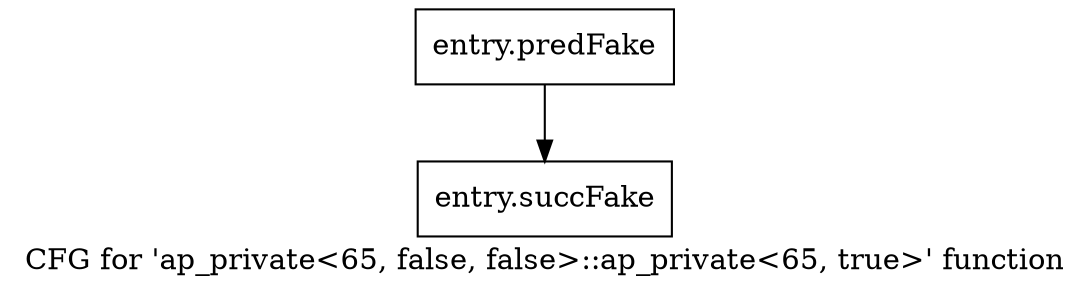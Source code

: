 digraph "CFG for 'ap_private\<65, false, false\>::ap_private\<65, true\>' function" {
	label="CFG for 'ap_private\<65, false, false\>::ap_private\<65, true\>' function";

	Node0x3d23820 [shape=record,filename="",linenumber="",label="{entry.predFake}"];
	Node0x3d23820 -> Node0x3eba1c0[ callList="" memoryops="" filename="/tools/Xilinx/Vitis_HLS/2022.1/include/etc/ap_private.h" execusionnum="3200"];
	Node0x3eba1c0 [shape=record,filename="/tools/Xilinx/Vitis_HLS/2022.1/include/etc/ap_private.h",linenumber="3486",label="{entry.succFake}"];
}
